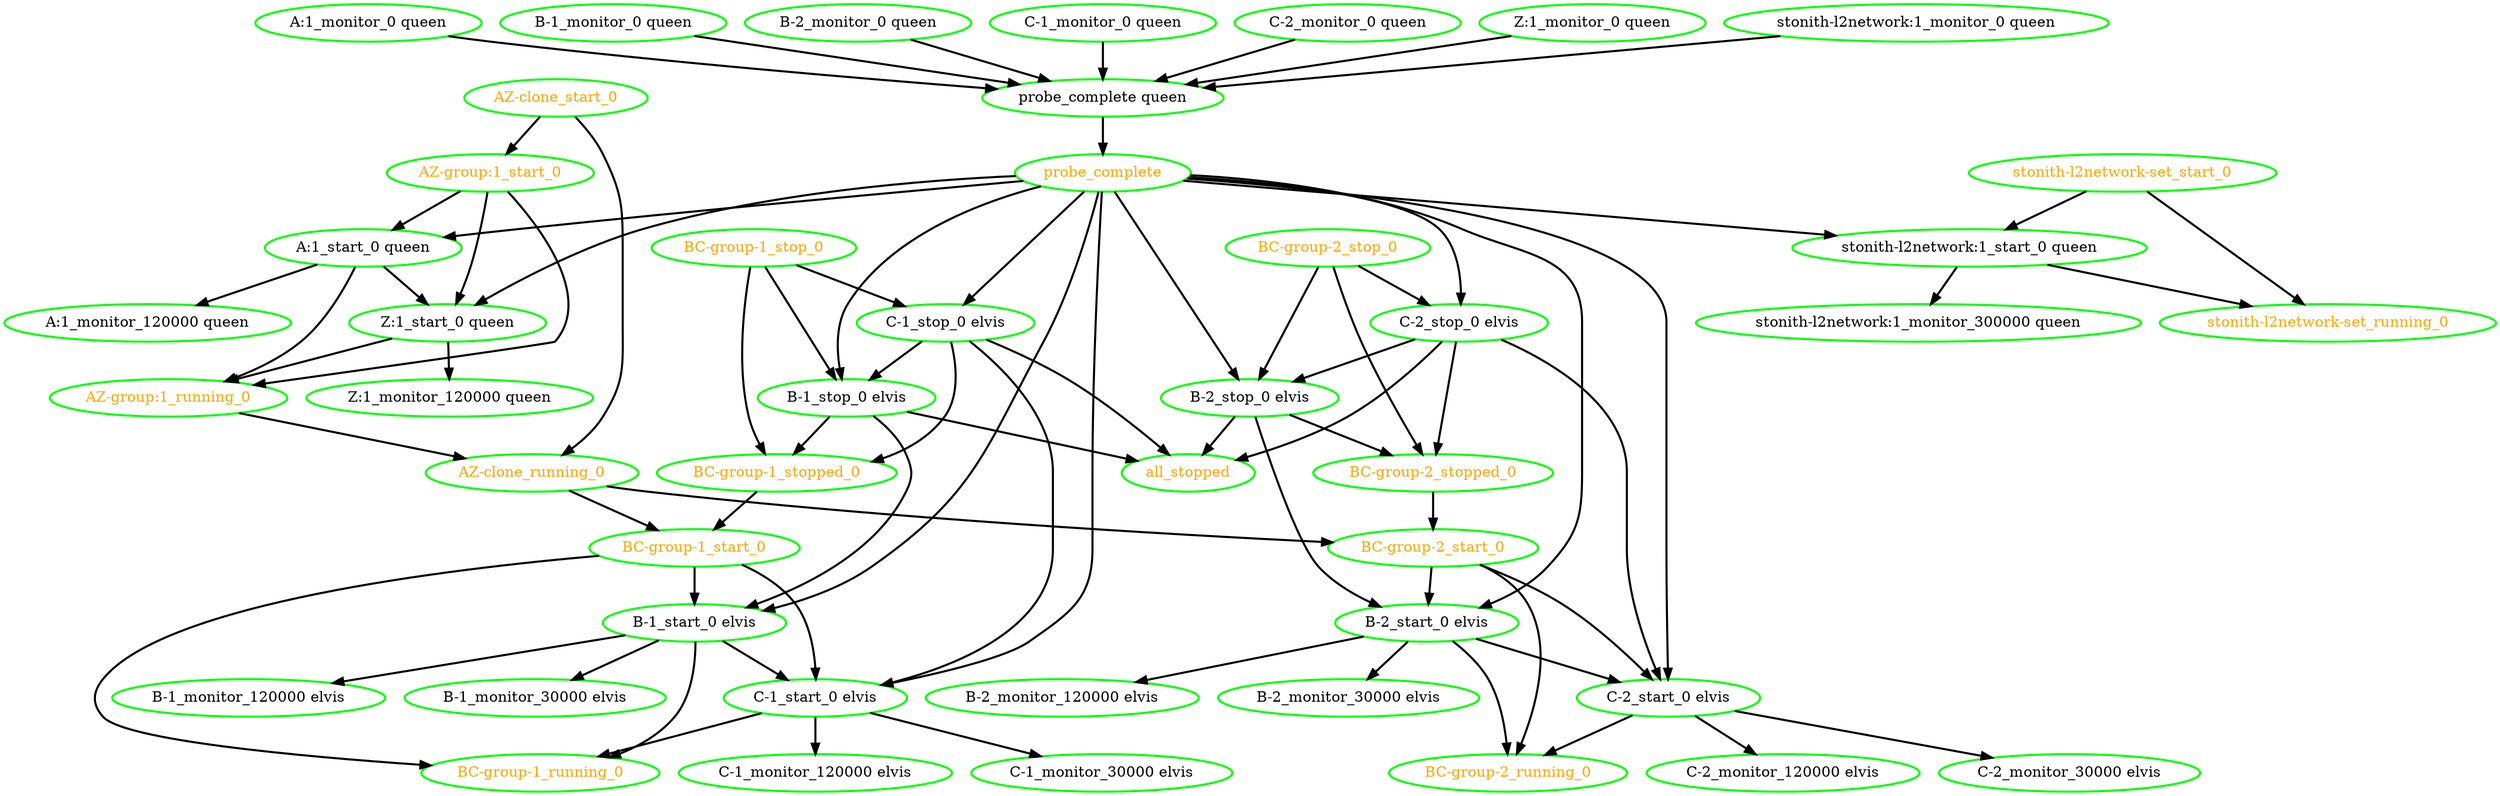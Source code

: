 digraph "g" {
"A:1_monitor_0 queen" -> "probe_complete queen" [ style = bold]
"A:1_monitor_0 queen" [ style=bold color="green" fontcolor="black" ]
"A:1_monitor_120000 queen" [ style=bold color="green" fontcolor="black" ]
"A:1_start_0 queen" -> "A:1_monitor_120000 queen" [ style = bold]
"A:1_start_0 queen" -> "AZ-group:1_running_0" [ style = bold]
"A:1_start_0 queen" -> "Z:1_start_0 queen" [ style = bold]
"A:1_start_0 queen" [ style=bold color="green" fontcolor="black" ]
"AZ-clone_running_0" -> "BC-group-1_start_0" [ style = bold]
"AZ-clone_running_0" -> "BC-group-2_start_0" [ style = bold]
"AZ-clone_running_0" [ style=bold color="green" fontcolor="orange" ]
"AZ-clone_start_0" -> "AZ-clone_running_0" [ style = bold]
"AZ-clone_start_0" -> "AZ-group:1_start_0" [ style = bold]
"AZ-clone_start_0" [ style=bold color="green" fontcolor="orange" ]
"AZ-group:1_running_0" -> "AZ-clone_running_0" [ style = bold]
"AZ-group:1_running_0" [ style=bold color="green" fontcolor="orange" ]
"AZ-group:1_start_0" -> "A:1_start_0 queen" [ style = bold]
"AZ-group:1_start_0" -> "AZ-group:1_running_0" [ style = bold]
"AZ-group:1_start_0" -> "Z:1_start_0 queen" [ style = bold]
"AZ-group:1_start_0" [ style=bold color="green" fontcolor="orange" ]
"B-1_monitor_0 queen" -> "probe_complete queen" [ style = bold]
"B-1_monitor_0 queen" [ style=bold color="green" fontcolor="black" ]
"B-1_monitor_120000 elvis" [ style=bold color="green" fontcolor="black" ]
"B-1_monitor_30000 elvis" [ style=bold color="green" fontcolor="black" ]
"B-1_start_0 elvis" -> "B-1_monitor_120000 elvis" [ style = bold]
"B-1_start_0 elvis" -> "B-1_monitor_30000 elvis" [ style = bold]
"B-1_start_0 elvis" -> "BC-group-1_running_0" [ style = bold]
"B-1_start_0 elvis" -> "C-1_start_0 elvis" [ style = bold]
"B-1_start_0 elvis" [ style=bold color="green" fontcolor="black" ]
"B-1_stop_0 elvis" -> "B-1_start_0 elvis" [ style = bold]
"B-1_stop_0 elvis" -> "BC-group-1_stopped_0" [ style = bold]
"B-1_stop_0 elvis" -> "all_stopped" [ style = bold]
"B-1_stop_0 elvis" [ style=bold color="green" fontcolor="black" ]
"B-2_monitor_0 queen" -> "probe_complete queen" [ style = bold]
"B-2_monitor_0 queen" [ style=bold color="green" fontcolor="black" ]
"B-2_monitor_120000 elvis" [ style=bold color="green" fontcolor="black" ]
"B-2_monitor_30000 elvis" [ style=bold color="green" fontcolor="black" ]
"B-2_start_0 elvis" -> "B-2_monitor_120000 elvis" [ style = bold]
"B-2_start_0 elvis" -> "B-2_monitor_30000 elvis" [ style = bold]
"B-2_start_0 elvis" -> "BC-group-2_running_0" [ style = bold]
"B-2_start_0 elvis" -> "C-2_start_0 elvis" [ style = bold]
"B-2_start_0 elvis" [ style=bold color="green" fontcolor="black" ]
"B-2_stop_0 elvis" -> "B-2_start_0 elvis" [ style = bold]
"B-2_stop_0 elvis" -> "BC-group-2_stopped_0" [ style = bold]
"B-2_stop_0 elvis" -> "all_stopped" [ style = bold]
"B-2_stop_0 elvis" [ style=bold color="green" fontcolor="black" ]
"BC-group-1_running_0" [ style=bold color="green" fontcolor="orange" ]
"BC-group-1_start_0" -> "B-1_start_0 elvis" [ style = bold]
"BC-group-1_start_0" -> "BC-group-1_running_0" [ style = bold]
"BC-group-1_start_0" -> "C-1_start_0 elvis" [ style = bold]
"BC-group-1_start_0" [ style=bold color="green" fontcolor="orange" ]
"BC-group-1_stop_0" -> "B-1_stop_0 elvis" [ style = bold]
"BC-group-1_stop_0" -> "BC-group-1_stopped_0" [ style = bold]
"BC-group-1_stop_0" -> "C-1_stop_0 elvis" [ style = bold]
"BC-group-1_stop_0" [ style=bold color="green" fontcolor="orange" ]
"BC-group-1_stopped_0" -> "BC-group-1_start_0" [ style = bold]
"BC-group-1_stopped_0" [ style=bold color="green" fontcolor="orange" ]
"BC-group-2_running_0" [ style=bold color="green" fontcolor="orange" ]
"BC-group-2_start_0" -> "B-2_start_0 elvis" [ style = bold]
"BC-group-2_start_0" -> "BC-group-2_running_0" [ style = bold]
"BC-group-2_start_0" -> "C-2_start_0 elvis" [ style = bold]
"BC-group-2_start_0" [ style=bold color="green" fontcolor="orange" ]
"BC-group-2_stop_0" -> "B-2_stop_0 elvis" [ style = bold]
"BC-group-2_stop_0" -> "BC-group-2_stopped_0" [ style = bold]
"BC-group-2_stop_0" -> "C-2_stop_0 elvis" [ style = bold]
"BC-group-2_stop_0" [ style=bold color="green" fontcolor="orange" ]
"BC-group-2_stopped_0" -> "BC-group-2_start_0" [ style = bold]
"BC-group-2_stopped_0" [ style=bold color="green" fontcolor="orange" ]
"C-1_monitor_0 queen" -> "probe_complete queen" [ style = bold]
"C-1_monitor_0 queen" [ style=bold color="green" fontcolor="black" ]
"C-1_monitor_120000 elvis" [ style=bold color="green" fontcolor="black" ]
"C-1_monitor_30000 elvis" [ style=bold color="green" fontcolor="black" ]
"C-1_start_0 elvis" -> "BC-group-1_running_0" [ style = bold]
"C-1_start_0 elvis" -> "C-1_monitor_120000 elvis" [ style = bold]
"C-1_start_0 elvis" -> "C-1_monitor_30000 elvis" [ style = bold]
"C-1_start_0 elvis" [ style=bold color="green" fontcolor="black" ]
"C-1_stop_0 elvis" -> "B-1_stop_0 elvis" [ style = bold]
"C-1_stop_0 elvis" -> "BC-group-1_stopped_0" [ style = bold]
"C-1_stop_0 elvis" -> "C-1_start_0 elvis" [ style = bold]
"C-1_stop_0 elvis" -> "all_stopped" [ style = bold]
"C-1_stop_0 elvis" [ style=bold color="green" fontcolor="black" ]
"C-2_monitor_0 queen" -> "probe_complete queen" [ style = bold]
"C-2_monitor_0 queen" [ style=bold color="green" fontcolor="black" ]
"C-2_monitor_120000 elvis" [ style=bold color="green" fontcolor="black" ]
"C-2_monitor_30000 elvis" [ style=bold color="green" fontcolor="black" ]
"C-2_start_0 elvis" -> "BC-group-2_running_0" [ style = bold]
"C-2_start_0 elvis" -> "C-2_monitor_120000 elvis" [ style = bold]
"C-2_start_0 elvis" -> "C-2_monitor_30000 elvis" [ style = bold]
"C-2_start_0 elvis" [ style=bold color="green" fontcolor="black" ]
"C-2_stop_0 elvis" -> "B-2_stop_0 elvis" [ style = bold]
"C-2_stop_0 elvis" -> "BC-group-2_stopped_0" [ style = bold]
"C-2_stop_0 elvis" -> "C-2_start_0 elvis" [ style = bold]
"C-2_stop_0 elvis" -> "all_stopped" [ style = bold]
"C-2_stop_0 elvis" [ style=bold color="green" fontcolor="black" ]
"Z:1_monitor_0 queen" -> "probe_complete queen" [ style = bold]
"Z:1_monitor_0 queen" [ style=bold color="green" fontcolor="black" ]
"Z:1_monitor_120000 queen" [ style=bold color="green" fontcolor="black" ]
"Z:1_start_0 queen" -> "AZ-group:1_running_0" [ style = bold]
"Z:1_start_0 queen" -> "Z:1_monitor_120000 queen" [ style = bold]
"Z:1_start_0 queen" [ style=bold color="green" fontcolor="black" ]
"all_stopped" [ style=bold color="green" fontcolor="orange" ]
"probe_complete queen" -> "probe_complete" [ style = bold]
"probe_complete queen" [ style=bold color="green" fontcolor="black" ]
"probe_complete" -> "A:1_start_0 queen" [ style = bold]
"probe_complete" -> "B-1_start_0 elvis" [ style = bold]
"probe_complete" -> "B-1_stop_0 elvis" [ style = bold]
"probe_complete" -> "B-2_start_0 elvis" [ style = bold]
"probe_complete" -> "B-2_stop_0 elvis" [ style = bold]
"probe_complete" -> "C-1_start_0 elvis" [ style = bold]
"probe_complete" -> "C-1_stop_0 elvis" [ style = bold]
"probe_complete" -> "C-2_start_0 elvis" [ style = bold]
"probe_complete" -> "C-2_stop_0 elvis" [ style = bold]
"probe_complete" -> "Z:1_start_0 queen" [ style = bold]
"probe_complete" -> "stonith-l2network:1_start_0 queen" [ style = bold]
"probe_complete" [ style=bold color="green" fontcolor="orange" ]
"stonith-l2network-set_running_0" [ style=bold color="green" fontcolor="orange" ]
"stonith-l2network-set_start_0" -> "stonith-l2network-set_running_0" [ style = bold]
"stonith-l2network-set_start_0" -> "stonith-l2network:1_start_0 queen" [ style = bold]
"stonith-l2network-set_start_0" [ style=bold color="green" fontcolor="orange" ]
"stonith-l2network:1_monitor_0 queen" -> "probe_complete queen" [ style = bold]
"stonith-l2network:1_monitor_0 queen" [ style=bold color="green" fontcolor="black" ]
"stonith-l2network:1_monitor_300000 queen" [ style=bold color="green" fontcolor="black" ]
"stonith-l2network:1_start_0 queen" -> "stonith-l2network-set_running_0" [ style = bold]
"stonith-l2network:1_start_0 queen" -> "stonith-l2network:1_monitor_300000 queen" [ style = bold]
"stonith-l2network:1_start_0 queen" [ style=bold color="green" fontcolor="black" ]
}
